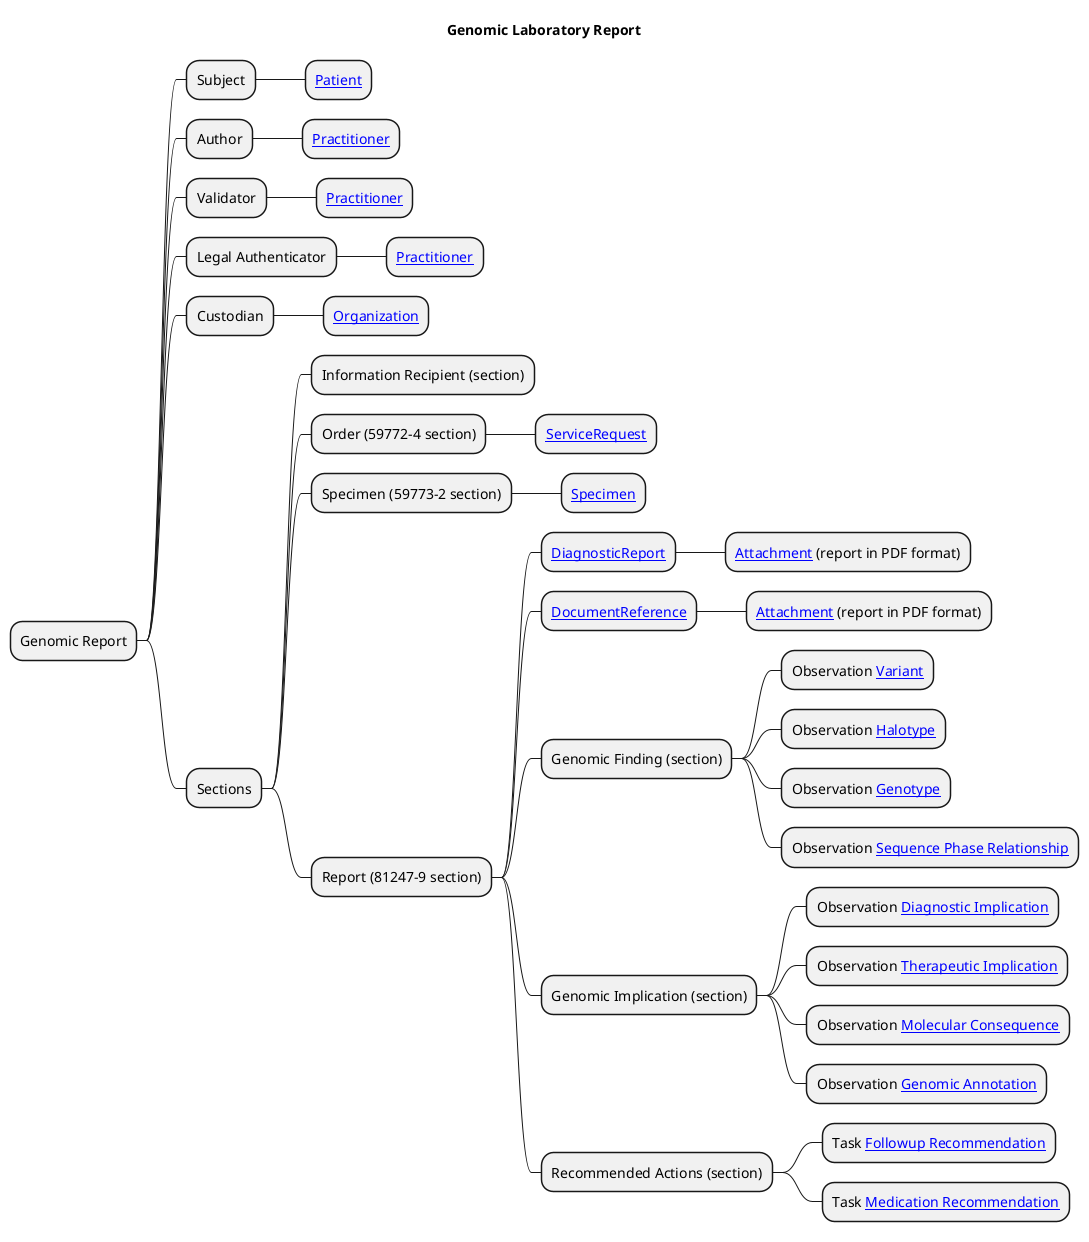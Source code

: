 @startmindmap

title "Genomic Laboratory Report"

* Genomic Report
** Subject
*** [[StructureDefinition-Patient.html Patient]]
** Author
*** [[StructureDefinition-Practitioner.html Practitioner]]
** Validator
*** [[StructureDefinition-Practitioner.html Practitioner]]
** Legal Authenticator
*** [[StructureDefinition-Practitioner.html Practitioner]]
** Custodian
*** [[StructureDefinition-Organization.html Organization]]
** Sections
*** Information Recipient (section)
*** Order (59772-4 section)
**** [[StructureDefinition-ServiceRequest.html ServiceRequest]]
*** Specimen (59773-2 section)
**** [[StructureDefinition-Specimen.html Specimen]]
*** Report (81247-9 section)
**** [[StructureDefinition-DiagnosticReport.html DiagnosticReport]]
***** [[StructureDefinition-NWAttachment.html Attachment]] (report in PDF format)
**** [[StructureDefinition-DocumentReference.html DocumentReference]]
***** [[StructureDefinition-NWAttachment.html Attachment]] (report in PDF format)
**** Genomic Finding (section)
***** Observation [[StructureDefinition-Observation-Variant.html Variant]]
***** Observation [[http://hl7.org/fhir/uv/genomics-reporting/StructureDefinition/haplotype Halotype]]
***** Observation [[https://build.fhir.org/ig/HL7/genomics-reporting/StructureDefinition-genotype.html Genotype]]
***** Observation [[http://hl7.org/fhir/uv/genomics-reporting/StructureDefinition/sequence-phase-relationship Sequence Phase Relationship]]
**** Genomic Implication (section)
***** Observation [[StructureDefinition-Observation-DiagnosticImplication.html Diagnostic Implication]]
***** Observation [[StructureDefinition-Observation-TherapeuticImplication.html Therapeutic Implication]]
***** Observation [[https://build.fhir.org/ig/HL7/genomics-reporting/StructureDefinition-molecular-consequence.html Molecular Consequence]]
***** Observation [[https://build.fhir.org/ig/HL7/genomics-reporting/StructureDefinition-genomic-annotation.html Genomic Annotation]]
**** Recommended Actions (section)
***** Task [[https://build.fhir.org/ig/HL7/genomics-reporting/StructureDefinition-followup-recommendation.html Followup Recommendation]]
***** Task [[https://build.fhir.org/ig/HL7/genomics-reporting/StructureDefinition-medication-recommendation.html Medication Recommendation]]

@endmindmap
